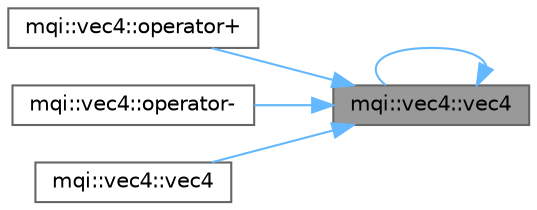 digraph "mqi::vec4::vec4"
{
 // LATEX_PDF_SIZE
  bgcolor="transparent";
  edge [fontname=Helvetica,fontsize=10,labelfontname=Helvetica,labelfontsize=10];
  node [fontname=Helvetica,fontsize=10,shape=box,height=0.2,width=0.4];
  rankdir="RL";
  Node1 [id="Node000001",label="mqi::vec4::vec4",height=0.2,width=0.4,color="gray40", fillcolor="grey60", style="filled", fontcolor="black",tooltip="Copy constructor (from non-const reference)."];
  Node1 -> Node2 [id="edge1_Node000001_Node000002",dir="back",color="steelblue1",style="solid",tooltip=" "];
  Node2 [id="Node000002",label="mqi::vec4::operator+",height=0.2,width=0.4,color="grey40", fillcolor="white", style="filled",URL="$classmqi_1_1vec4.html#ac1ed2893f8ac3fc8a42d971b959bd58a",tooltip="Vector addition."];
  Node1 -> Node3 [id="edge2_Node000001_Node000003",dir="back",color="steelblue1",style="solid",tooltip=" "];
  Node3 [id="Node000003",label="mqi::vec4::operator-",height=0.2,width=0.4,color="grey40", fillcolor="white", style="filled",URL="$classmqi_1_1vec4.html#a4a4e3f89ed5b844cea7783932365ded3",tooltip="Vector subtraction."];
  Node1 -> Node4 [id="edge3_Node000001_Node000004",dir="back",color="steelblue1",style="solid",tooltip=" "];
  Node4 [id="Node000004",label="mqi::vec4::vec4",height=0.2,width=0.4,color="grey40", fillcolor="white", style="filled",URL="$classmqi_1_1vec4.html#acd9d64a779f18d5c4c50d4a61013cb5d",tooltip="Copy constructor (from const reference)."];
  Node1 -> Node1 [id="edge4_Node000001_Node000001",dir="back",color="steelblue1",style="solid",tooltip=" "];
}
